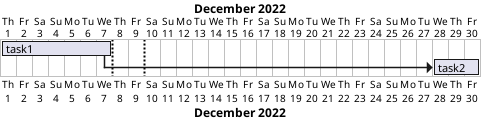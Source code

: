 {
  "sha1": "k7umplh5qzr2awbca50ievzizx5adka",
  "insertion": {
    "when": "2024-06-03T18:59:32.705Z",
    "url": "https://forum.plantuml.net/17187/verticals-separators-gantt-chart-appear-certain-conditions",
    "user": "plantuml@gmail.com"
  }
}
@startgantt
Project starts 2022-12-01

[task1] lasts 1 week
[task2] starts 20 days after [task1]'s end and lasts 3 days

Separator just at [task1]'s end
Separator just 2 days after [task1]'s end


@endgantt
